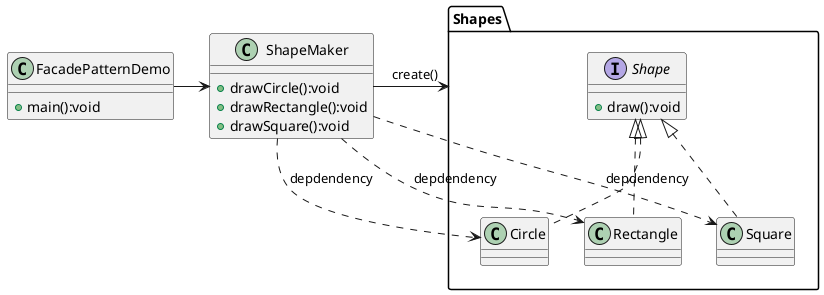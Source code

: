 @startuml Diagramme de classe
skinparam style strict
class FacadePatternDemo {
  +main():void
}

class ShapeMaker{
  +drawCircle():void
  +drawRectangle():void
  +drawSquare():void
}

package Shapes {
  interface Shape{
    +draw():void
  }

  class Circle implements Shape
  class Rectangle implements Shape
  class Square implements Shape
}
FacadePatternDemo -> ShapeMaker
ShapeMaker -> Shapes: create()

ShapeMaker .right->Circle: depdendency
ShapeMaker .right.>Rectangle: depdendency
ShapeMaker .right.>Square: depdendency

@enduml
